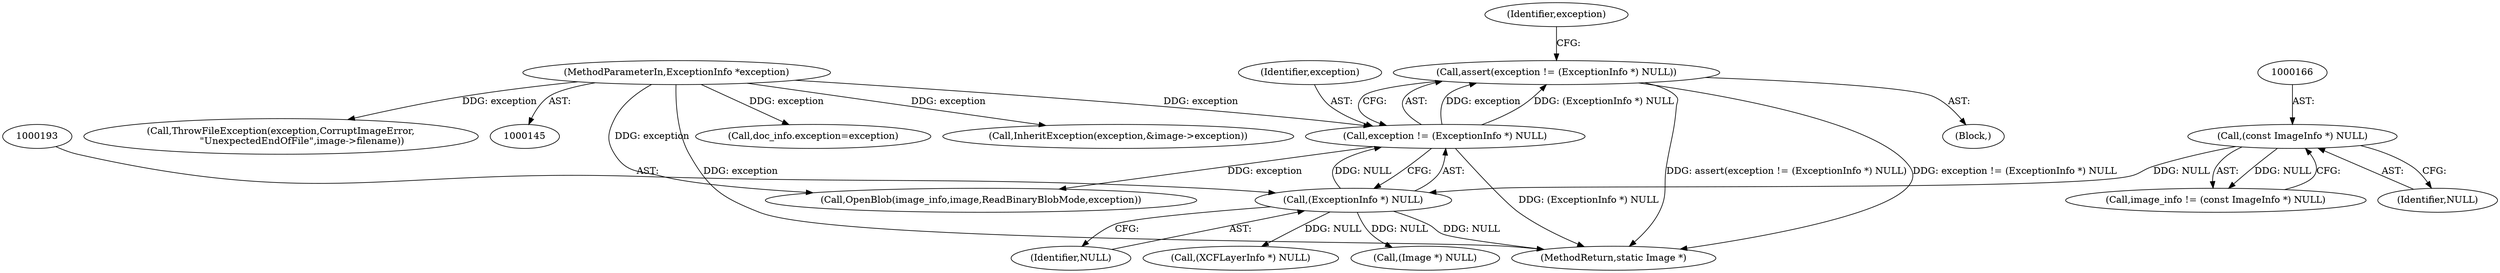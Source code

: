 digraph "0_ImageMagick_d31fec57e9dfb0516deead2053a856e3c71e9751@API" {
"1000189" [label="(Call,assert(exception != (ExceptionInfo *) NULL))"];
"1000190" [label="(Call,exception != (ExceptionInfo *) NULL)"];
"1000147" [label="(MethodParameterIn,ExceptionInfo *exception)"];
"1000192" [label="(Call,(ExceptionInfo *) NULL)"];
"1000165" [label="(Call,(const ImageInfo *) NULL)"];
"1000189" [label="(Call,assert(exception != (ExceptionInfo *) NULL))"];
"1000163" [label="(Call,image_info != (const ImageInfo *) NULL)"];
"1000167" [label="(Identifier,NULL)"];
"1000194" [label="(Identifier,NULL)"];
"1000207" [label="(Call,OpenBlob(image_info,image,ReadBinaryBlobMode,exception))"];
"1000999" [label="(MethodReturn,static Image *)"];
"1000191" [label="(Identifier,exception)"];
"1000190" [label="(Call,exception != (ExceptionInfo *) NULL)"];
"1000147" [label="(MethodParameterIn,ExceptionInfo *exception)"];
"1000746" [label="(Call,(XCFLayerInfo *) NULL)"];
"1000257" [label="(Call,doc_info.exception=exception)"];
"1000345" [label="(Call,InheritException(exception,&image->exception))"];
"1000165" [label="(Call,(const ImageInfo *) NULL)"];
"1000198" [label="(Identifier,exception)"];
"1000222" [label="(Call,(Image *) NULL)"];
"1000192" [label="(Call,(ExceptionInfo *) NULL)"];
"1000148" [label="(Block,)"];
"1000700" [label="(Call,ThrowFileException(exception,CorruptImageError,\n              \"UnexpectedEndOfFile\",image->filename))"];
"1000189" -> "1000148"  [label="AST: "];
"1000189" -> "1000190"  [label="CFG: "];
"1000190" -> "1000189"  [label="AST: "];
"1000198" -> "1000189"  [label="CFG: "];
"1000189" -> "1000999"  [label="DDG: exception != (ExceptionInfo *) NULL"];
"1000189" -> "1000999"  [label="DDG: assert(exception != (ExceptionInfo *) NULL)"];
"1000190" -> "1000189"  [label="DDG: exception"];
"1000190" -> "1000189"  [label="DDG: (ExceptionInfo *) NULL"];
"1000190" -> "1000192"  [label="CFG: "];
"1000191" -> "1000190"  [label="AST: "];
"1000192" -> "1000190"  [label="AST: "];
"1000190" -> "1000999"  [label="DDG: (ExceptionInfo *) NULL"];
"1000147" -> "1000190"  [label="DDG: exception"];
"1000192" -> "1000190"  [label="DDG: NULL"];
"1000190" -> "1000207"  [label="DDG: exception"];
"1000147" -> "1000145"  [label="AST: "];
"1000147" -> "1000999"  [label="DDG: exception"];
"1000147" -> "1000207"  [label="DDG: exception"];
"1000147" -> "1000257"  [label="DDG: exception"];
"1000147" -> "1000345"  [label="DDG: exception"];
"1000147" -> "1000700"  [label="DDG: exception"];
"1000192" -> "1000194"  [label="CFG: "];
"1000193" -> "1000192"  [label="AST: "];
"1000194" -> "1000192"  [label="AST: "];
"1000192" -> "1000999"  [label="DDG: NULL"];
"1000165" -> "1000192"  [label="DDG: NULL"];
"1000192" -> "1000222"  [label="DDG: NULL"];
"1000192" -> "1000746"  [label="DDG: NULL"];
"1000165" -> "1000163"  [label="AST: "];
"1000165" -> "1000167"  [label="CFG: "];
"1000166" -> "1000165"  [label="AST: "];
"1000167" -> "1000165"  [label="AST: "];
"1000163" -> "1000165"  [label="CFG: "];
"1000165" -> "1000163"  [label="DDG: NULL"];
}
